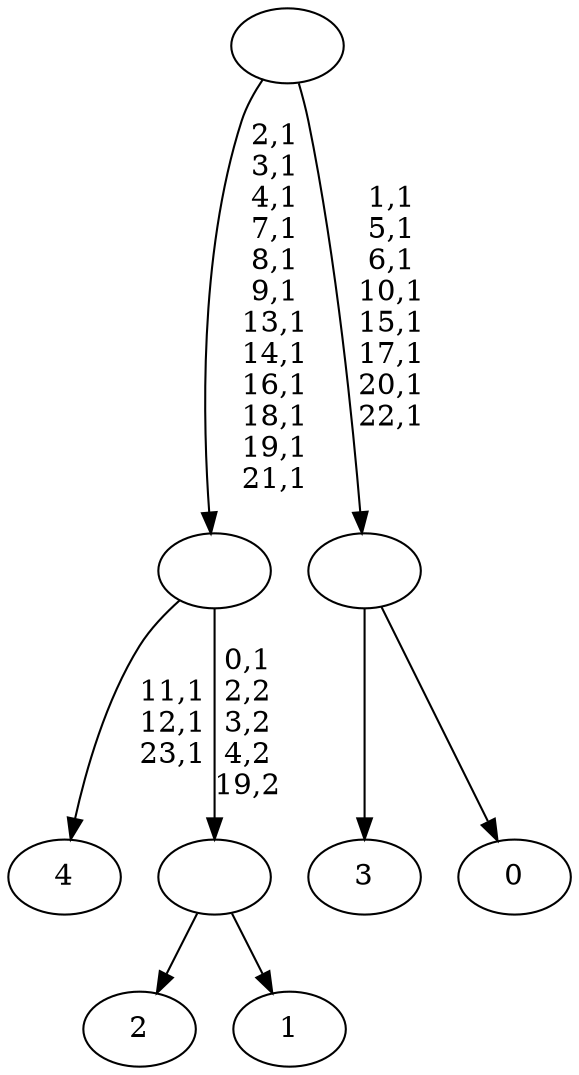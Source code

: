 digraph T {
	29 [label="4"]
	25 [label="3"]
	24 [label="2"]
	23 [label="1"]
	22 [label=""]
	21 [label=""]
	9 [label="0"]
	8 [label=""]
	0 [label=""]
	22 -> 24 [label=""]
	22 -> 23 [label=""]
	21 -> 29 [label="11,1\n12,1\n23,1"]
	21 -> 22 [label="0,1\n2,2\n3,2\n4,2\n19,2"]
	8 -> 25 [label=""]
	8 -> 9 [label=""]
	0 -> 8 [label="1,1\n5,1\n6,1\n10,1\n15,1\n17,1\n20,1\n22,1"]
	0 -> 21 [label="2,1\n3,1\n4,1\n7,1\n8,1\n9,1\n13,1\n14,1\n16,1\n18,1\n19,1\n21,1"]
}
